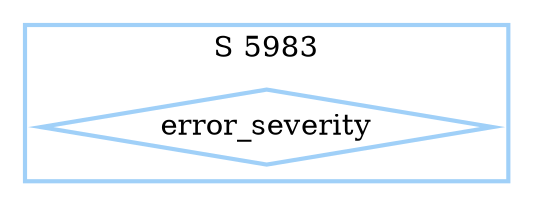 digraph G {
  ratio=0.500000;
  "UV error_severity (5983)" [shape=diamond, label="error_severity",
                              color="#A0D0F8", style=bold];
  
  subgraph cluster_5983 { label="S 5983";
    color="#A0D0F8";
    style=bold;
    "UV error_severity (5983)"; };
  
  
  }